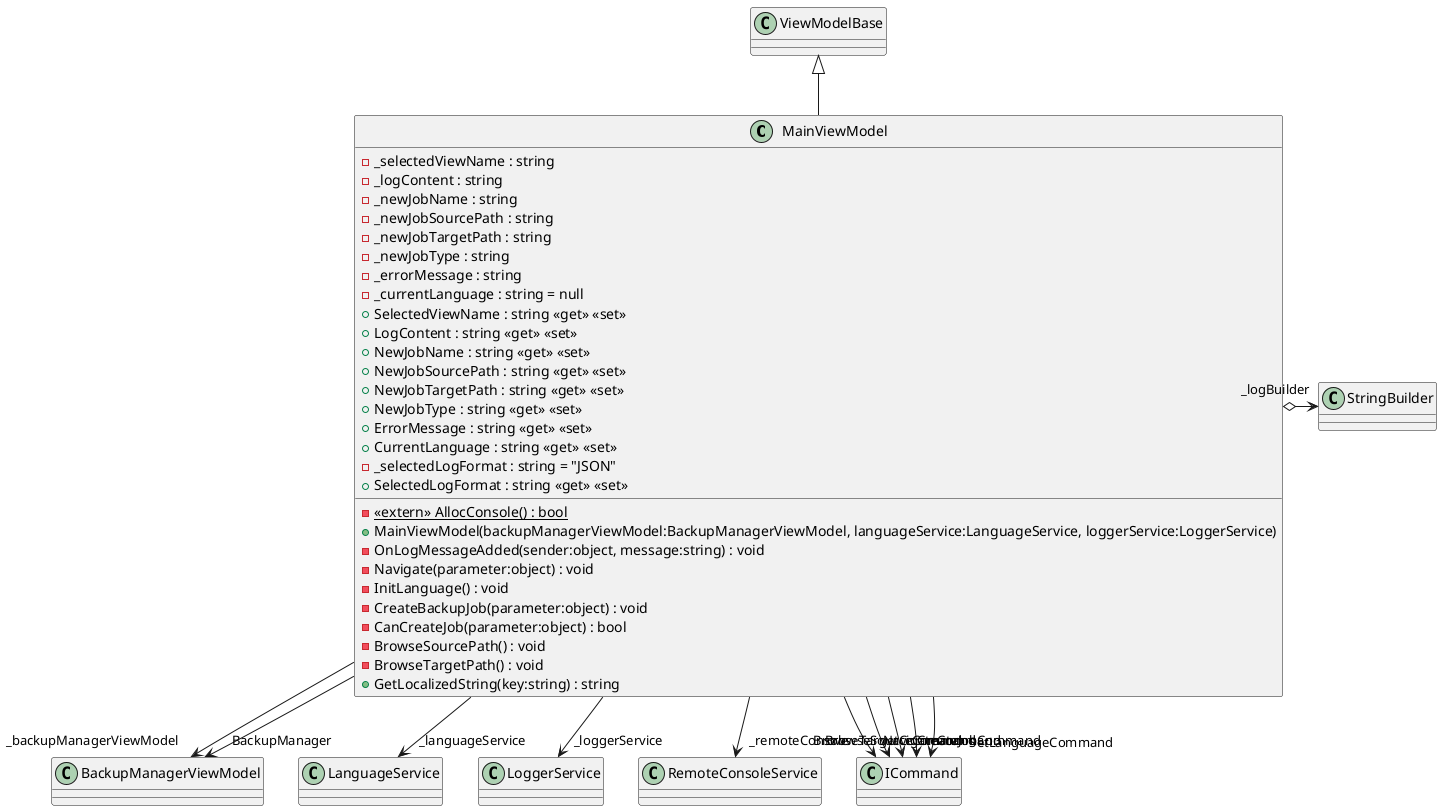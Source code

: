 @startuml
class MainViewModel {
    - {static} <<extern>> AllocConsole() : bool
    - _selectedViewName : string
    - _logContent : string
    - _newJobName : string
    - _newJobSourcePath : string
    - _newJobTargetPath : string
    - _newJobType : string
    - _errorMessage : string
    - _currentLanguage : string = null
    + MainViewModel(backupManagerViewModel:BackupManagerViewModel, languageService:LanguageService, loggerService:LoggerService)
    - OnLogMessageAdded(sender:object, message:string) : void
    + SelectedViewName : string <<get>> <<set>>
    + LogContent : string <<get>> <<set>>
    + NewJobName : string <<get>> <<set>>
    + NewJobSourcePath : string <<get>> <<set>>
    + NewJobTargetPath : string <<get>> <<set>>
    + NewJobType : string <<get>> <<set>>
    + ErrorMessage : string <<get>> <<set>>
    + CurrentLanguage : string <<get>> <<set>>
    - _selectedLogFormat : string = "JSON"
    + SelectedLogFormat : string <<get>> <<set>>
    - Navigate(parameter:object) : void
    - InitLanguage() : void
    - CreateBackupJob(parameter:object) : void
    - CanCreateJob(parameter:object) : bool
    - BrowseSourcePath() : void
    - BrowseTargetPath() : void
    + GetLocalizedString(key:string) : string
}
ViewModelBase <|-- MainViewModel
MainViewModel --> "_backupManagerViewModel" BackupManagerViewModel
MainViewModel --> "_languageService" LanguageService
MainViewModel --> "_loggerService" LoggerService
MainViewModel --> "_remoteConsole" RemoteConsoleService
MainViewModel o-> "_logBuilder" StringBuilder
MainViewModel --> "BackupManager" BackupManagerViewModel
MainViewModel --> "NavigateCommand" ICommand
MainViewModel --> "SetLanguageCommand" ICommand
MainViewModel --> "CreateJobCommand" ICommand
MainViewModel --> "BrowseSourceCommand" ICommand
MainViewModel --> "BrowseTargetCommand" ICommand
@enduml
